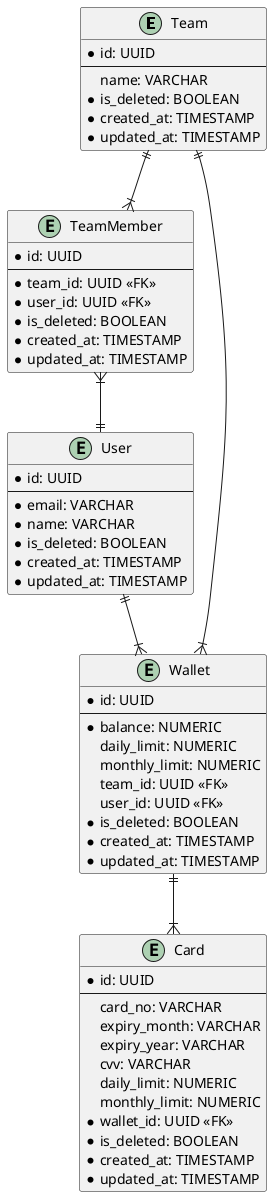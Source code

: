 @startuml spenmo-wallet

' Entity
entity Team {
  * id: UUID
  --
  name: VARCHAR
  * is_deleted: BOOLEAN
  * created_at: TIMESTAMP
  * updated_at: TIMESTAMP
}

entity TeamMember {
  * id: UUID
  --
  * team_id: UUID <<FK>>
  * user_id: UUID <<FK>>
  * is_deleted: BOOLEAN
  * created_at: TIMESTAMP
  * updated_at: TIMESTAMP
}

entity User {
  * id: UUID
  --
  * email: VARCHAR
  * name: VARCHAR
  * is_deleted: BOOLEAN
  * created_at: TIMESTAMP
  * updated_at: TIMESTAMP
}

entity Wallet {
  * id: UUID
  --
  * balance: NUMERIC
  daily_limit: NUMERIC
  monthly_limit: NUMERIC
  team_id: UUID <<FK>>
  user_id: UUID <<FK>>
  * is_deleted: BOOLEAN
  * created_at: TIMESTAMP
  * updated_at: TIMESTAMP
}

entity Card {
  * id: UUID
  --
  card_no: VARCHAR
  expiry_month: VARCHAR
  expiry_year: VARCHAR
  cvv: VARCHAR
  daily_limit: NUMERIC
  monthly_limit: NUMERIC
  * wallet_id: UUID <<FK>>
  * is_deleted: BOOLEAN
  * created_at: TIMESTAMP
  * updated_at: TIMESTAMP
}

' Relationship
Team        ||--|{  TeamMember
TeamMember  }|--||  User
User        ||--|{  Wallet
Wallet      ||--|{  Card
Team        ||--|{  Wallet

@enduml